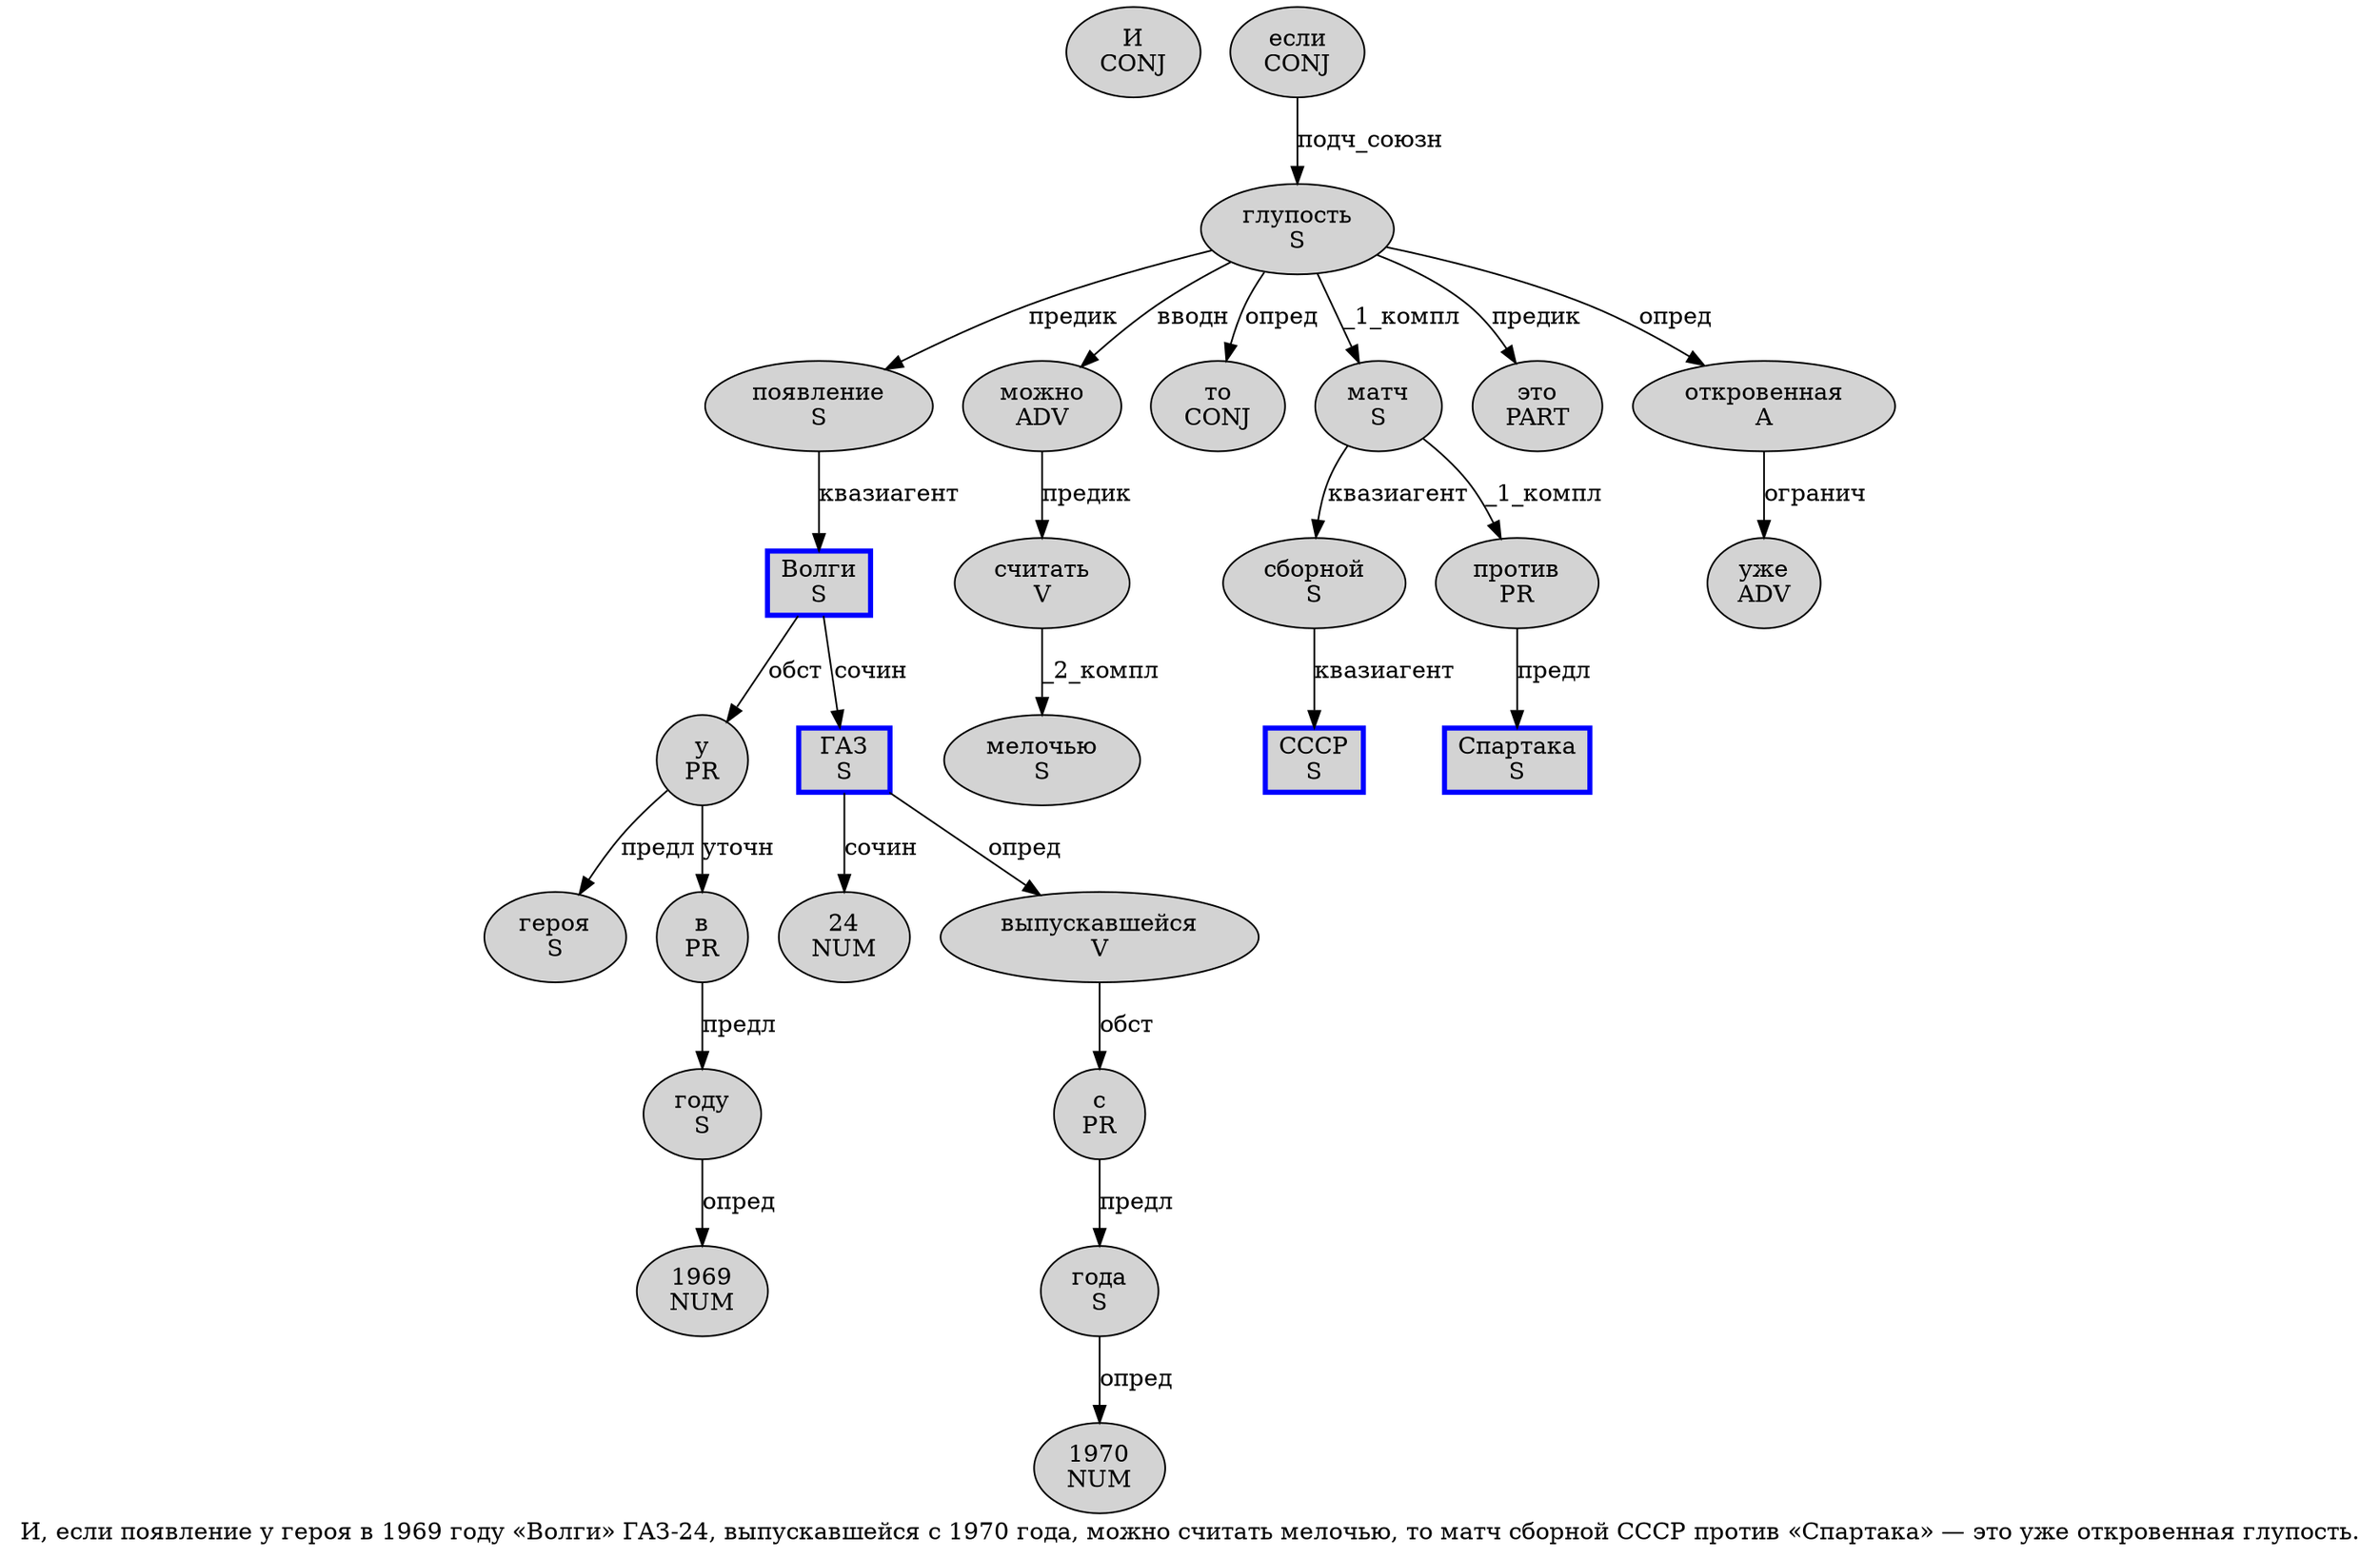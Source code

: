 digraph SENTENCE_3561 {
	graph [label="И, если появление у героя в 1969 году «Волги» ГАЗ-24, выпускавшейся с 1970 года, можно считать мелочью, то матч сборной СССР против «Спартака» — это уже откровенная глупость."]
	node [style=filled]
		0 [label="И
CONJ" color="" fillcolor=lightgray penwidth=1 shape=ellipse]
		2 [label="если
CONJ" color="" fillcolor=lightgray penwidth=1 shape=ellipse]
		3 [label="появление
S" color="" fillcolor=lightgray penwidth=1 shape=ellipse]
		4 [label="у
PR" color="" fillcolor=lightgray penwidth=1 shape=ellipse]
		5 [label="героя
S" color="" fillcolor=lightgray penwidth=1 shape=ellipse]
		6 [label="в
PR" color="" fillcolor=lightgray penwidth=1 shape=ellipse]
		7 [label="1969
NUM" color="" fillcolor=lightgray penwidth=1 shape=ellipse]
		8 [label="году
S" color="" fillcolor=lightgray penwidth=1 shape=ellipse]
		10 [label="Волги
S" color=blue fillcolor=lightgray penwidth=3 shape=box]
		12 [label="ГАЗ
S" color=blue fillcolor=lightgray penwidth=3 shape=box]
		14 [label="24
NUM" color="" fillcolor=lightgray penwidth=1 shape=ellipse]
		16 [label="выпускавшейся
V" color="" fillcolor=lightgray penwidth=1 shape=ellipse]
		17 [label="с
PR" color="" fillcolor=lightgray penwidth=1 shape=ellipse]
		18 [label="1970
NUM" color="" fillcolor=lightgray penwidth=1 shape=ellipse]
		19 [label="года
S" color="" fillcolor=lightgray penwidth=1 shape=ellipse]
		21 [label="можно
ADV" color="" fillcolor=lightgray penwidth=1 shape=ellipse]
		22 [label="считать
V" color="" fillcolor=lightgray penwidth=1 shape=ellipse]
		23 [label="мелочью
S" color="" fillcolor=lightgray penwidth=1 shape=ellipse]
		25 [label="то
CONJ" color="" fillcolor=lightgray penwidth=1 shape=ellipse]
		26 [label="матч
S" color="" fillcolor=lightgray penwidth=1 shape=ellipse]
		27 [label="сборной
S" color="" fillcolor=lightgray penwidth=1 shape=ellipse]
		28 [label="СССР
S" color=blue fillcolor=lightgray penwidth=3 shape=box]
		29 [label="против
PR" color="" fillcolor=lightgray penwidth=1 shape=ellipse]
		31 [label="Спартака
S" color=blue fillcolor=lightgray penwidth=3 shape=box]
		34 [label="это
PART" color="" fillcolor=lightgray penwidth=1 shape=ellipse]
		35 [label="уже
ADV" color="" fillcolor=lightgray penwidth=1 shape=ellipse]
		36 [label="откровенная
A" color="" fillcolor=lightgray penwidth=1 shape=ellipse]
		37 [label="глупость
S" color="" fillcolor=lightgray penwidth=1 shape=ellipse]
			10 -> 4 [label="обст"]
			10 -> 12 [label="сочин"]
			29 -> 31 [label="предл"]
			8 -> 7 [label="опред"]
			16 -> 17 [label="обст"]
			36 -> 35 [label="огранич"]
			17 -> 19 [label="предл"]
			6 -> 8 [label="предл"]
			3 -> 10 [label="квазиагент"]
			2 -> 37 [label="подч_союзн"]
			27 -> 28 [label="квазиагент"]
			37 -> 3 [label="предик"]
			37 -> 21 [label="вводн"]
			37 -> 25 [label="опред"]
			37 -> 26 [label="_1_компл"]
			37 -> 34 [label="предик"]
			37 -> 36 [label="опред"]
			19 -> 18 [label="опред"]
			26 -> 27 [label="квазиагент"]
			26 -> 29 [label="_1_компл"]
			21 -> 22 [label="предик"]
			22 -> 23 [label="_2_компл"]
			4 -> 5 [label="предл"]
			4 -> 6 [label="уточн"]
			12 -> 14 [label="сочин"]
			12 -> 16 [label="опред"]
}